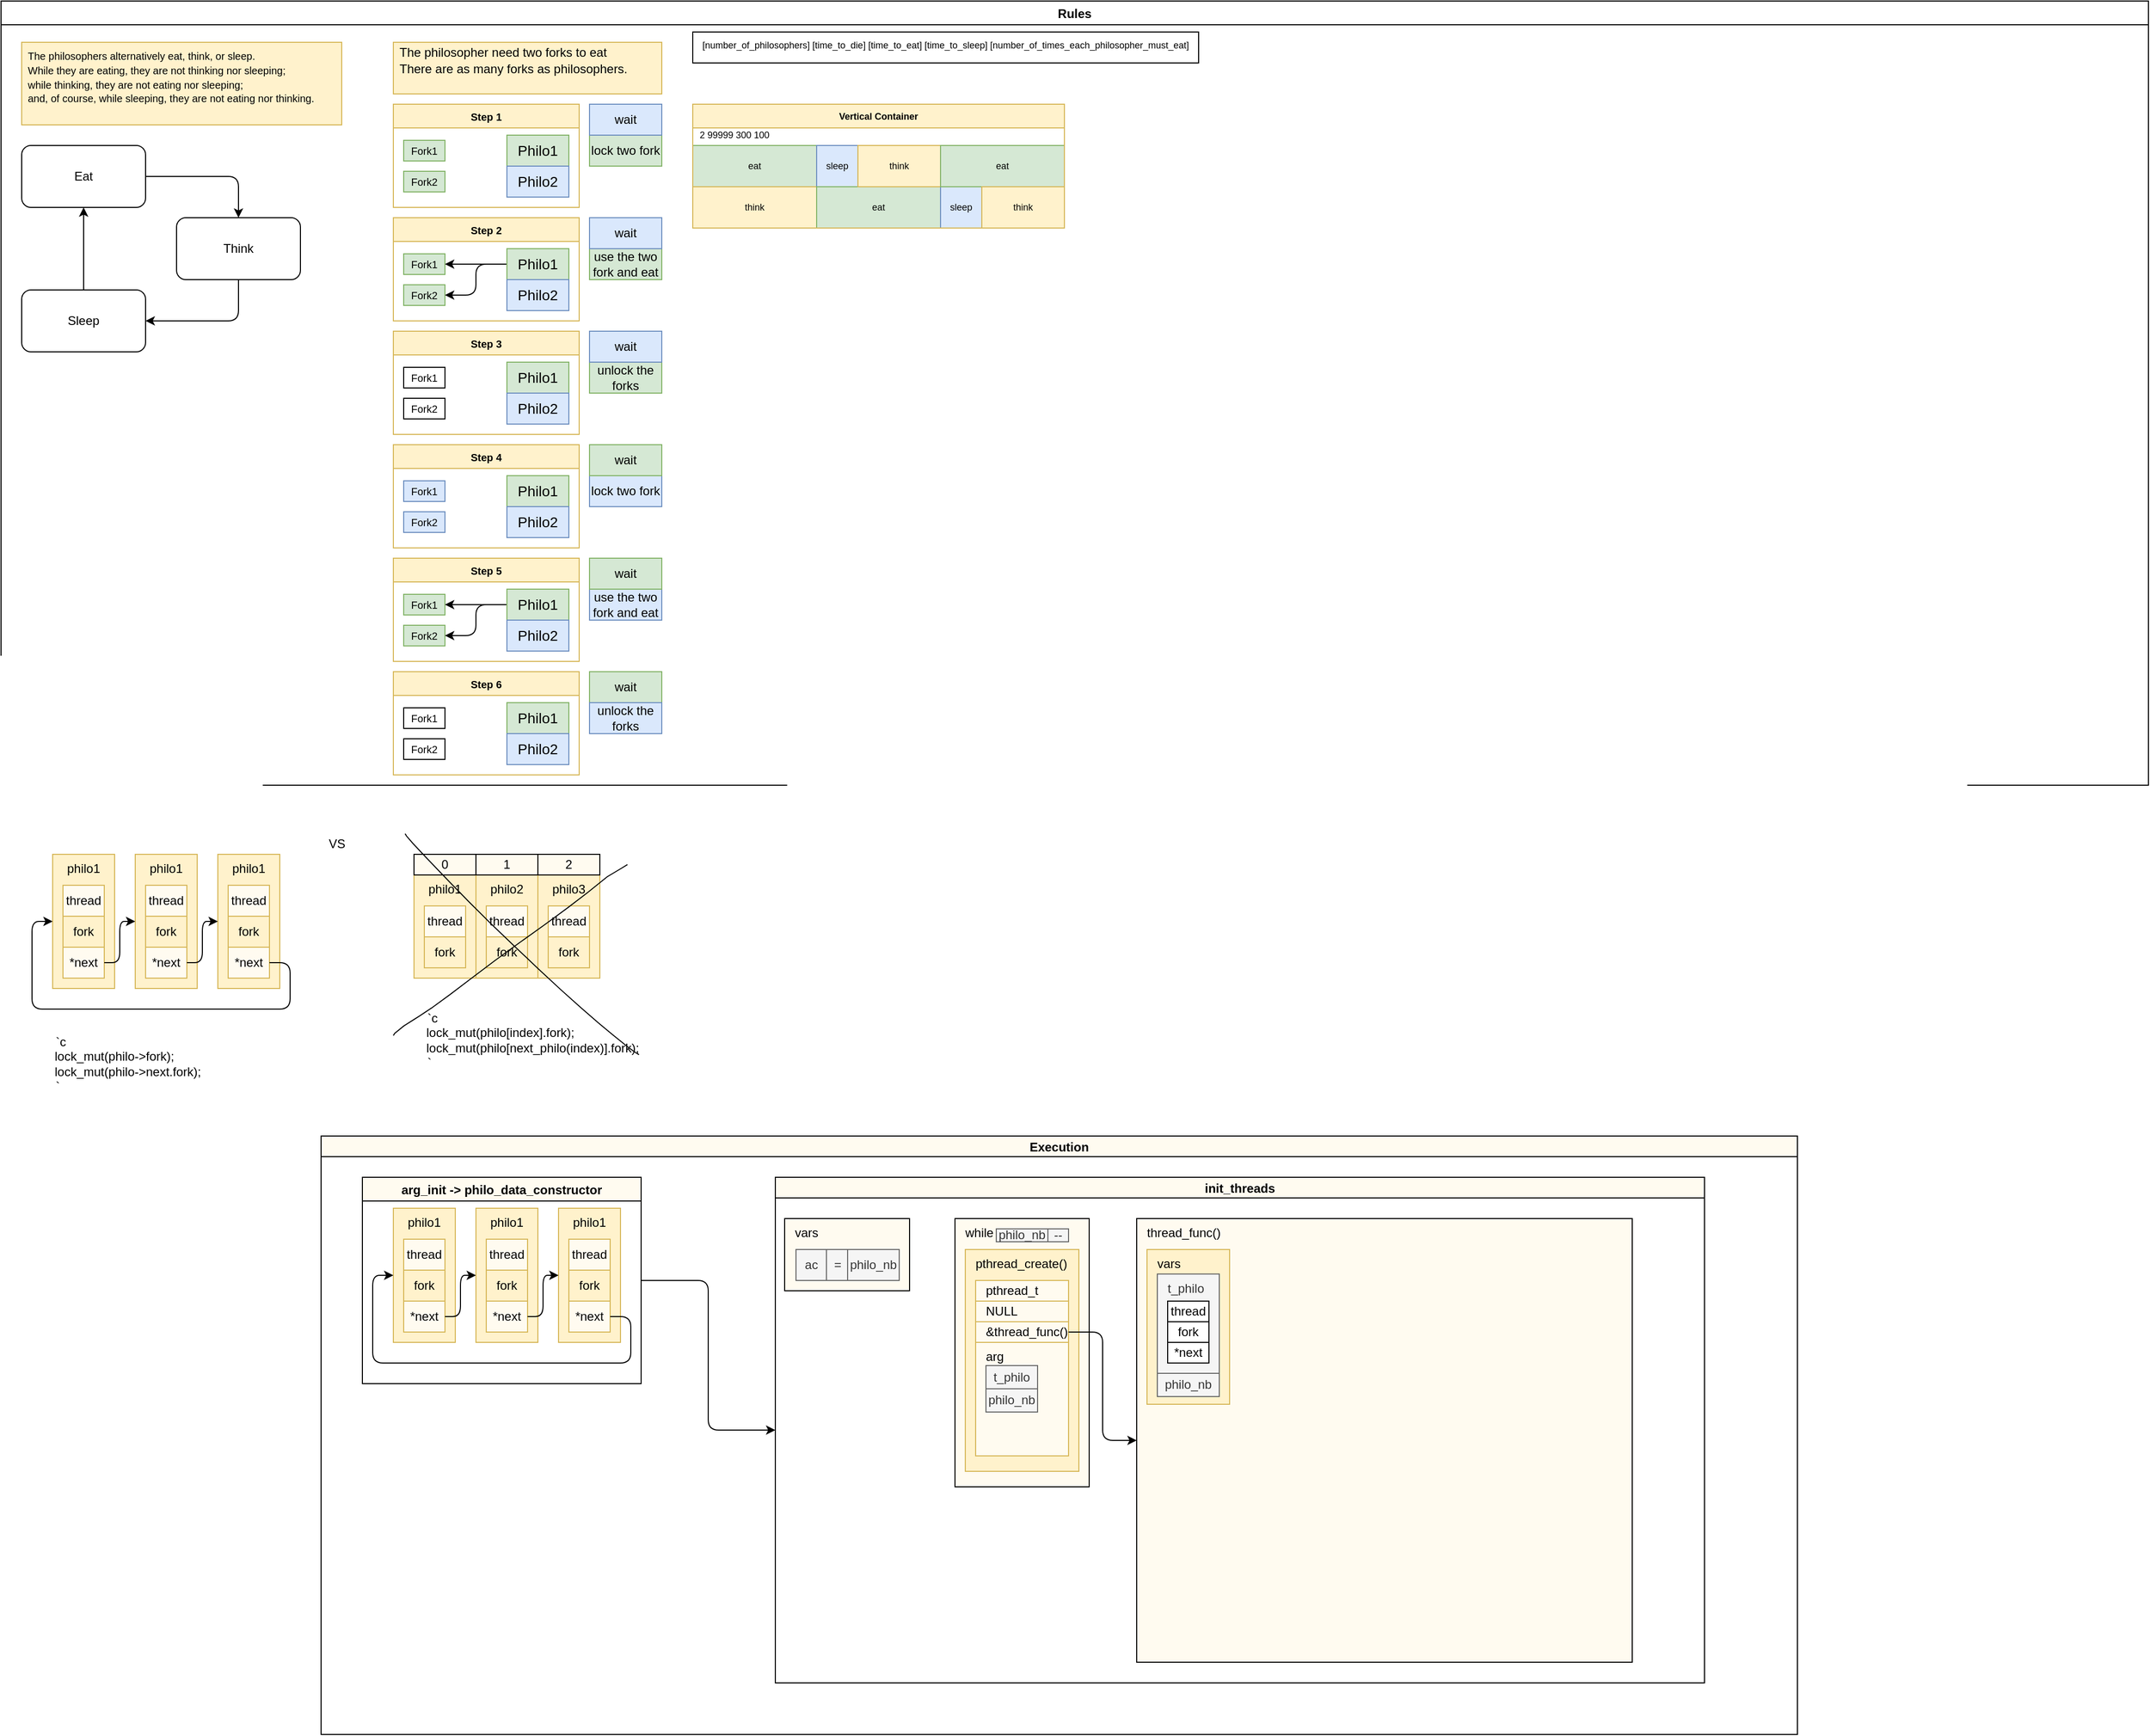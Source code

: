 <mxfile>
    <diagram id="OOQttIY_C0ZaDdTUUYR6" name="Page-1">
        <mxGraphModel dx="1457" dy="1231" grid="1" gridSize="10" guides="1" tooltips="1" connect="1" arrows="1" fold="1" page="1" pageScale="1" pageWidth="2336" pageHeight="1654" math="0" shadow="0">
            <root>
                <mxCell id="0"/>
                <mxCell id="1" parent="0"/>
                <mxCell id="12" value="Rules" style="swimlane;movable=0;resizable=0;rotatable=0;deletable=0;editable=0;connectable=0;" parent="1" vertex="1">
                    <mxGeometry x="10" y="20" width="2080" height="760" as="geometry"/>
                </mxCell>
                <mxCell id="13" value="" style="group" parent="12" vertex="1" connectable="0">
                    <mxGeometry x="20" y="140" width="270" height="200" as="geometry"/>
                </mxCell>
                <mxCell id="2" value="Sleep" style="rounded=1;whiteSpace=wrap;html=1;" parent="13" vertex="1">
                    <mxGeometry y="140" width="120" height="60" as="geometry"/>
                </mxCell>
                <mxCell id="3" value="Think" style="rounded=1;whiteSpace=wrap;html=1;" parent="13" vertex="1">
                    <mxGeometry x="150" y="70" width="120" height="60" as="geometry"/>
                </mxCell>
                <mxCell id="4" value="Eat" style="rounded=1;whiteSpace=wrap;html=1;" parent="13" vertex="1">
                    <mxGeometry width="120" height="60" as="geometry"/>
                </mxCell>
                <mxCell id="9" style="edgeStyle=orthogonalEdgeStyle;html=1;entryX=1;entryY=0.5;entryDx=0;entryDy=0;exitX=0.5;exitY=1;exitDx=0;exitDy=0;" parent="13" source="3" target="2" edge="1">
                    <mxGeometry relative="1" as="geometry"/>
                </mxCell>
                <mxCell id="7" style="edgeStyle=orthogonalEdgeStyle;html=1;entryX=0.5;entryY=0;entryDx=0;entryDy=0;" parent="13" source="4" target="3" edge="1">
                    <mxGeometry relative="1" as="geometry"/>
                </mxCell>
                <mxCell id="10" style="edgeStyle=orthogonalEdgeStyle;html=1;entryX=0.5;entryY=1;entryDx=0;entryDy=0;" parent="13" source="2" target="4" edge="1">
                    <mxGeometry relative="1" as="geometry"/>
                </mxCell>
                <mxCell id="18" value="" style="group;fillColor=#fff2cc;strokeColor=#d6b656;" parent="12" vertex="1" connectable="0">
                    <mxGeometry x="20" y="40" width="310" height="80" as="geometry"/>
                </mxCell>
                <mxCell id="17" value="&lt;p dir=&quot;ltr&quot; style=&quot;line-height: 1.38; margin-top: 0pt; margin-bottom: 0pt;&quot;&gt;&lt;span style=&quot;font-family: &amp;quot;arial&amp;quot; ; background-color: transparent ; vertical-align: baseline&quot;&gt;The philosophers alternatively eat, think, or sleep.&lt;/span&gt;&lt;/p&gt;&lt;p dir=&quot;ltr&quot; style=&quot;line-height: 1.38; margin-top: 0pt; margin-bottom: 0pt;&quot;&gt;&lt;span style=&quot;font-family: &amp;quot;arial&amp;quot; ; background-color: transparent ; vertical-align: baseline&quot;&gt;While they are eating, they are not thinking nor sleeping;&lt;/span&gt;&lt;/p&gt;&lt;p dir=&quot;ltr&quot; style=&quot;line-height: 1.38; margin-top: 0pt; margin-bottom: 0pt;&quot;&gt;&lt;span style=&quot;font-family: &amp;quot;arial&amp;quot; ; background-color: transparent ; vertical-align: baseline&quot;&gt;while thinking, they are not eating nor sleeping;&lt;/span&gt;&lt;/p&gt;&lt;p dir=&quot;ltr&quot; style=&quot;line-height: 1.38; margin-top: 0pt; margin-bottom: 0pt;&quot;&gt;&lt;span style=&quot;font-family: &amp;quot;arial&amp;quot; ; background-color: transparent ; vertical-align: baseline&quot;&gt;and, of course, while sleeping, they are not eating nor thinking.&lt;/span&gt;&lt;/p&gt;&lt;div&gt;&lt;span style=&quot;font-family: &amp;quot;arial&amp;quot; ; background-color: transparent ; vertical-align: baseline&quot;&gt;&lt;br&gt;&lt;/span&gt;&lt;/div&gt;" style="rounded=0;whiteSpace=wrap;html=1;fontSize=10;align=left;verticalAlign=top;spacingLeft=4;fillColor=#fff2cc;strokeColor=#d6b656;" parent="18" vertex="1">
                    <mxGeometry width="310" height="80" as="geometry"/>
                </mxCell>
                <mxCell id="35" value="Step 1" style="swimlane;fontSize=10;verticalAlign=top;fillColor=#fff2cc;strokeColor=#d6b656;" parent="12" vertex="1">
                    <mxGeometry x="380" y="100" width="180" height="100" as="geometry"/>
                </mxCell>
                <mxCell id="19" value="Fork1" style="rounded=0;whiteSpace=wrap;html=1;fontSize=10;fillColor=#d5e8d4;strokeColor=#82b366;" parent="35" vertex="1">
                    <mxGeometry x="10" y="35" width="40" height="20" as="geometry"/>
                </mxCell>
                <mxCell id="20" value="Fork2" style="rounded=0;whiteSpace=wrap;html=1;fontSize=10;fillColor=#d5e8d4;strokeColor=#82b366;" parent="35" vertex="1">
                    <mxGeometry x="10" y="65" width="40" height="20" as="geometry"/>
                </mxCell>
                <mxCell id="24" value="Philo1" style="whiteSpace=wrap;html=1;fontSize=14;labelBackgroundColor=none;gradientDirection=north;fillColor=#d5e8d4;strokeColor=#82b366;" parent="35" vertex="1">
                    <mxGeometry x="110" y="30" width="60" height="30" as="geometry"/>
                </mxCell>
                <mxCell id="25" value="Philo2" style="whiteSpace=wrap;html=1;fontSize=14;fillColor=#dae8fc;strokeColor=#6c8ebf;" parent="35" vertex="1">
                    <mxGeometry x="110" y="60" width="60" height="30" as="geometry"/>
                </mxCell>
                <mxCell id="46" value="&lt;p dir=&quot;ltr&quot; style=&quot;line-height: 1.38; margin-top: 0pt; margin-bottom: 0pt;&quot;&gt;&lt;span style=&quot;font-family: &amp;quot;arial&amp;quot; ; background-color: transparent ; vertical-align: baseline&quot;&gt;The philosopher need two forks to eat&lt;/span&gt;&lt;/p&gt;&lt;p dir=&quot;ltr&quot; style=&quot;line-height: 1.38; margin-top: 0pt; margin-bottom: 0pt;&quot;&gt;&lt;span style=&quot;font-family: &amp;quot;arial&amp;quot; ; background-color: transparent ; vertical-align: baseline&quot;&gt;There are as many forks as philosophers.&lt;/span&gt;&lt;/p&gt;&lt;div&gt;&lt;span style=&quot;font-family: &amp;quot;arial&amp;quot; ; background-color: transparent ; vertical-align: baseline&quot;&gt;&lt;br&gt;&lt;/span&gt;&lt;/div&gt;" style="whiteSpace=wrap;html=1;shadow=0;glass=0;labelBackgroundColor=none;sketch=0;fontSize=12;gradientDirection=north;verticalAlign=middle;align=left;fillColor=#fff2cc;strokeColor=#d6b656;spacingLeft=4;" parent="12" vertex="1">
                    <mxGeometry x="380" y="40" width="260" height="50" as="geometry"/>
                </mxCell>
                <mxCell id="47" value="Step 2" style="swimlane;fontSize=10;verticalAlign=top;fillColor=#fff2cc;strokeColor=#d6b656;" parent="12" vertex="1">
                    <mxGeometry x="380" y="210" width="180" height="100" as="geometry"/>
                </mxCell>
                <mxCell id="48" value="Fork1" style="rounded=0;whiteSpace=wrap;html=1;fontSize=10;fillColor=#d5e8d4;strokeColor=#82b366;" parent="47" vertex="1">
                    <mxGeometry x="10" y="35" width="40" height="20" as="geometry"/>
                </mxCell>
                <mxCell id="49" value="Fork2" style="rounded=0;whiteSpace=wrap;html=1;fontSize=10;fillColor=#d5e8d4;strokeColor=#82b366;" parent="47" vertex="1">
                    <mxGeometry x="10" y="65" width="40" height="20" as="geometry"/>
                </mxCell>
                <mxCell id="64" style="edgeStyle=orthogonalEdgeStyle;html=1;entryX=1;entryY=0.5;entryDx=0;entryDy=0;fontSize=12;" parent="47" source="52" target="48" edge="1">
                    <mxGeometry relative="1" as="geometry"/>
                </mxCell>
                <mxCell id="65" style="edgeStyle=orthogonalEdgeStyle;html=1;entryX=1;entryY=0.5;entryDx=0;entryDy=0;fontSize=12;" parent="47" source="52" target="49" edge="1">
                    <mxGeometry relative="1" as="geometry"/>
                </mxCell>
                <mxCell id="52" value="Philo1" style="whiteSpace=wrap;html=1;fontSize=14;labelBackgroundColor=none;gradientDirection=north;fillColor=#d5e8d4;strokeColor=#82b366;" parent="47" vertex="1">
                    <mxGeometry x="110" y="30" width="60" height="30" as="geometry"/>
                </mxCell>
                <mxCell id="53" value="Philo2" style="whiteSpace=wrap;html=1;fontSize=14;fillColor=#dae8fc;strokeColor=#6c8ebf;" parent="47" vertex="1">
                    <mxGeometry x="110" y="60" width="60" height="30" as="geometry"/>
                </mxCell>
                <mxCell id="54" value="Step 4" style="swimlane;fontSize=10;verticalAlign=top;fillColor=#fff2cc;strokeColor=#d6b656;" parent="12" vertex="1">
                    <mxGeometry x="380" y="430" width="180" height="100" as="geometry"/>
                </mxCell>
                <mxCell id="55" value="Fork1" style="rounded=0;whiteSpace=wrap;html=1;fontSize=10;fillColor=#dae8fc;strokeColor=#6c8ebf;" parent="54" vertex="1">
                    <mxGeometry x="10" y="35" width="40" height="20" as="geometry"/>
                </mxCell>
                <mxCell id="56" value="Fork2" style="rounded=0;whiteSpace=wrap;html=1;fontSize=10;fillColor=#dae8fc;strokeColor=#6c8ebf;" parent="54" vertex="1">
                    <mxGeometry x="10" y="65" width="40" height="20" as="geometry"/>
                </mxCell>
                <mxCell id="57" value="Philo1" style="whiteSpace=wrap;html=1;fontSize=14;labelBackgroundColor=none;gradientDirection=north;fillColor=#d5e8d4;strokeColor=#82b366;" parent="54" vertex="1">
                    <mxGeometry x="110" y="30" width="60" height="30" as="geometry"/>
                </mxCell>
                <mxCell id="58" value="Philo2" style="whiteSpace=wrap;html=1;fontSize=14;fillColor=#dae8fc;strokeColor=#6c8ebf;" parent="54" vertex="1">
                    <mxGeometry x="110" y="60" width="60" height="30" as="geometry"/>
                </mxCell>
                <mxCell id="61" value="lock two fork" style="whiteSpace=wrap;html=1;shadow=0;glass=0;labelBackgroundColor=none;sketch=0;fontSize=12;gradientDirection=north;fillColor=#d5e8d4;strokeColor=#82b366;" parent="12" vertex="1">
                    <mxGeometry x="570" y="130" width="70" height="30" as="geometry"/>
                </mxCell>
                <mxCell id="62" value="lock two fork" style="whiteSpace=wrap;html=1;shadow=0;glass=0;labelBackgroundColor=none;sketch=0;fontSize=12;gradientDirection=north;fillColor=#dae8fc;strokeColor=#6c8ebf;" parent="12" vertex="1">
                    <mxGeometry x="570" y="460" width="70" height="30" as="geometry"/>
                </mxCell>
                <mxCell id="63" value="wait" style="whiteSpace=wrap;html=1;shadow=0;glass=0;labelBackgroundColor=none;sketch=0;fontSize=12;gradientDirection=north;fillColor=#dae8fc;strokeColor=#6c8ebf;" parent="12" vertex="1">
                    <mxGeometry x="570" y="100" width="70" height="30" as="geometry"/>
                </mxCell>
                <mxCell id="66" value="use the two fork and eat" style="whiteSpace=wrap;html=1;shadow=0;glass=0;labelBackgroundColor=none;sketch=0;fontSize=12;gradientDirection=north;fillColor=#d5e8d4;strokeColor=#82b366;" parent="12" vertex="1">
                    <mxGeometry x="570" y="240" width="70" height="30" as="geometry"/>
                </mxCell>
                <mxCell id="67" value="wait" style="whiteSpace=wrap;html=1;shadow=0;glass=0;labelBackgroundColor=none;sketch=0;fontSize=12;gradientDirection=north;fillColor=#dae8fc;strokeColor=#6c8ebf;" parent="12" vertex="1">
                    <mxGeometry x="570" y="210" width="70" height="30" as="geometry"/>
                </mxCell>
                <mxCell id="68" value="Step 3" style="swimlane;fontSize=10;verticalAlign=top;fillColor=#fff2cc;strokeColor=#d6b656;" parent="12" vertex="1">
                    <mxGeometry x="380" y="320" width="180" height="100" as="geometry"/>
                </mxCell>
                <mxCell id="69" value="Fork1" style="rounded=0;whiteSpace=wrap;html=1;fontSize=10;" parent="68" vertex="1">
                    <mxGeometry x="10" y="35" width="40" height="20" as="geometry"/>
                </mxCell>
                <mxCell id="70" value="Fork2" style="rounded=0;whiteSpace=wrap;html=1;fontSize=10;" parent="68" vertex="1">
                    <mxGeometry x="10" y="65" width="40" height="20" as="geometry"/>
                </mxCell>
                <mxCell id="71" value="Philo1" style="whiteSpace=wrap;html=1;fontSize=14;labelBackgroundColor=none;gradientDirection=north;fillColor=#d5e8d4;strokeColor=#82b366;" parent="68" vertex="1">
                    <mxGeometry x="110" y="30" width="60" height="30" as="geometry"/>
                </mxCell>
                <mxCell id="74" value="Philo2" style="whiteSpace=wrap;html=1;fontSize=14;fillColor=#dae8fc;strokeColor=#6c8ebf;" parent="68" vertex="1">
                    <mxGeometry x="110" y="60" width="60" height="30" as="geometry"/>
                </mxCell>
                <mxCell id="75" value="unlock the forks" style="whiteSpace=wrap;html=1;shadow=0;glass=0;labelBackgroundColor=none;sketch=0;fontSize=12;gradientDirection=north;fillColor=#d5e8d4;strokeColor=#82b366;" parent="12" vertex="1">
                    <mxGeometry x="570" y="350" width="70" height="30" as="geometry"/>
                </mxCell>
                <mxCell id="77" value="wait" style="whiteSpace=wrap;html=1;shadow=0;glass=0;labelBackgroundColor=none;sketch=0;fontSize=12;gradientDirection=north;fillColor=#dae8fc;strokeColor=#6c8ebf;" parent="12" vertex="1">
                    <mxGeometry x="570" y="320" width="70" height="30" as="geometry"/>
                </mxCell>
                <mxCell id="79" value="wait" style="whiteSpace=wrap;html=1;shadow=0;glass=0;labelBackgroundColor=none;sketch=0;fontSize=12;gradientDirection=north;fillColor=#d5e8d4;strokeColor=#82b366;" parent="12" vertex="1">
                    <mxGeometry x="570" y="430" width="70" height="30" as="geometry"/>
                </mxCell>
                <mxCell id="80" value="Step 5" style="swimlane;fontSize=10;verticalAlign=top;fillColor=#fff2cc;strokeColor=#d6b656;" parent="12" vertex="1">
                    <mxGeometry x="380" y="540" width="180" height="100" as="geometry"/>
                </mxCell>
                <mxCell id="81" value="Fork1" style="rounded=0;whiteSpace=wrap;html=1;fontSize=10;fillColor=#d5e8d4;strokeColor=#82b366;" parent="80" vertex="1">
                    <mxGeometry x="10" y="35" width="40" height="20" as="geometry"/>
                </mxCell>
                <mxCell id="82" value="Fork2" style="rounded=0;whiteSpace=wrap;html=1;fontSize=10;fillColor=#d5e8d4;strokeColor=#82b366;" parent="80" vertex="1">
                    <mxGeometry x="10" y="65" width="40" height="20" as="geometry"/>
                </mxCell>
                <mxCell id="83" style="edgeStyle=orthogonalEdgeStyle;html=1;entryX=1;entryY=0.5;entryDx=0;entryDy=0;fontSize=12;" parent="80" source="85" target="81" edge="1">
                    <mxGeometry relative="1" as="geometry"/>
                </mxCell>
                <mxCell id="84" style="edgeStyle=orthogonalEdgeStyle;html=1;entryX=1;entryY=0.5;entryDx=0;entryDy=0;fontSize=12;" parent="80" source="85" target="82" edge="1">
                    <mxGeometry relative="1" as="geometry"/>
                </mxCell>
                <mxCell id="85" value="Philo1" style="whiteSpace=wrap;html=1;fontSize=14;labelBackgroundColor=none;gradientDirection=north;fillColor=#d5e8d4;strokeColor=#82b366;" parent="80" vertex="1">
                    <mxGeometry x="110" y="30" width="60" height="30" as="geometry"/>
                </mxCell>
                <mxCell id="86" value="Philo2" style="whiteSpace=wrap;html=1;fontSize=14;fillColor=#dae8fc;strokeColor=#6c8ebf;" parent="80" vertex="1">
                    <mxGeometry x="110" y="60" width="60" height="30" as="geometry"/>
                </mxCell>
                <mxCell id="87" value="use the two fork and eat" style="whiteSpace=wrap;html=1;shadow=0;glass=0;labelBackgroundColor=none;sketch=0;fontSize=12;gradientDirection=north;fillColor=#dae8fc;strokeColor=#6c8ebf;" parent="12" vertex="1">
                    <mxGeometry x="570" y="570" width="70" height="30" as="geometry"/>
                </mxCell>
                <mxCell id="88" value="wait" style="whiteSpace=wrap;html=1;shadow=0;glass=0;labelBackgroundColor=none;sketch=0;fontSize=12;gradientDirection=north;fillColor=#d5e8d4;strokeColor=#82b366;" parent="12" vertex="1">
                    <mxGeometry x="570" y="540" width="70" height="30" as="geometry"/>
                </mxCell>
                <mxCell id="89" value="Step 6" style="swimlane;fontSize=10;verticalAlign=top;fillColor=#fff2cc;strokeColor=#d6b656;" parent="12" vertex="1">
                    <mxGeometry x="380" y="650" width="180" height="100" as="geometry"/>
                </mxCell>
                <mxCell id="90" value="Fork1" style="rounded=0;whiteSpace=wrap;html=1;fontSize=10;" parent="89" vertex="1">
                    <mxGeometry x="10" y="35" width="40" height="20" as="geometry"/>
                </mxCell>
                <mxCell id="91" value="Fork2" style="rounded=0;whiteSpace=wrap;html=1;fontSize=10;" parent="89" vertex="1">
                    <mxGeometry x="10" y="65" width="40" height="20" as="geometry"/>
                </mxCell>
                <mxCell id="92" value="Philo1" style="whiteSpace=wrap;html=1;fontSize=14;labelBackgroundColor=none;gradientDirection=north;fillColor=#d5e8d4;strokeColor=#82b366;" parent="89" vertex="1">
                    <mxGeometry x="110" y="30" width="60" height="30" as="geometry"/>
                </mxCell>
                <mxCell id="93" value="Philo2" style="whiteSpace=wrap;html=1;fontSize=14;fillColor=#dae8fc;strokeColor=#6c8ebf;" parent="89" vertex="1">
                    <mxGeometry x="110" y="60" width="60" height="30" as="geometry"/>
                </mxCell>
                <mxCell id="94" value="wait" style="whiteSpace=wrap;html=1;shadow=0;glass=0;labelBackgroundColor=none;sketch=0;fontSize=12;gradientDirection=north;fillColor=#d5e8d4;strokeColor=#82b366;" parent="12" vertex="1">
                    <mxGeometry x="570" y="650" width="70" height="30" as="geometry"/>
                </mxCell>
                <mxCell id="95" value="unlock the forks" style="whiteSpace=wrap;html=1;shadow=0;glass=0;labelBackgroundColor=none;sketch=0;fontSize=12;gradientDirection=north;fillColor=#dae8fc;strokeColor=#6c8ebf;" parent="12" vertex="1">
                    <mxGeometry x="570" y="680" width="70" height="30" as="geometry"/>
                </mxCell>
                <mxCell id="116" value="&lt;span id=&quot;docs-internal-guid-d7a11db4-7fff-cddf-ac9e-3c8b6f36f1c9&quot; style=&quot;font-size: 9px&quot;&gt;&lt;p dir=&quot;ltr&quot; style=&quot;line-height: 1.38 ; margin-top: 0pt ; margin-bottom: 0pt ; font-size: 9px&quot;&gt;&lt;span style=&quot;font-size: 9px ; font-family: &amp;#34;arial&amp;#34; ; background-color: transparent ; vertical-align: baseline&quot;&gt;[number_of_philosophers] [time_to_die] [time_to_eat] [time_to_sleep]&amp;nbsp;&lt;/span&gt;&lt;span style=&quot;background-color: transparent ; font-family: &amp;#34;arial&amp;#34;&quot;&gt;[number_of_times_each_philosopher_must_eat]&lt;/span&gt;&lt;/p&gt;&lt;/span&gt;" style="whiteSpace=wrap;html=1;fontSize=9;align=center;verticalAlign=top;" parent="12" vertex="1">
                    <mxGeometry x="670" y="30" width="490" height="30" as="geometry"/>
                </mxCell>
                <mxCell id="118" value="eat" style="whiteSpace=wrap;html=1;fontSize=9;fillColor=#d5e8d4;strokeColor=#82b366;" parent="12" vertex="1">
                    <mxGeometry x="670" y="140" width="120" height="40" as="geometry"/>
                </mxCell>
                <mxCell id="119" value="think" style="whiteSpace=wrap;html=1;fontSize=9;fillColor=#fff2cc;strokeColor=#d6b656;" parent="12" vertex="1">
                    <mxGeometry x="670" y="180" width="120" height="40" as="geometry"/>
                </mxCell>
                <mxCell id="126" value="sleep" style="whiteSpace=wrap;html=1;fontSize=9;fillColor=#dae8fc;strokeColor=#6c8ebf;" parent="12" vertex="1">
                    <mxGeometry x="790" y="140" width="40" height="40" as="geometry"/>
                </mxCell>
                <mxCell id="127" value="eat" style="whiteSpace=wrap;html=1;fontSize=9;fillColor=#d5e8d4;strokeColor=#82b366;" parent="12" vertex="1">
                    <mxGeometry x="790" y="180" width="120" height="40" as="geometry"/>
                </mxCell>
                <mxCell id="128" value="think" style="whiteSpace=wrap;html=1;fontSize=9;fillColor=#fff2cc;strokeColor=#d6b656;" parent="12" vertex="1">
                    <mxGeometry x="830" y="140" width="80" height="40" as="geometry"/>
                </mxCell>
                <mxCell id="130" value="sleep" style="whiteSpace=wrap;html=1;fontSize=9;fillColor=#dae8fc;strokeColor=#6c8ebf;" parent="12" vertex="1">
                    <mxGeometry x="910" y="180" width="40" height="40" as="geometry"/>
                </mxCell>
                <mxCell id="131" value="eat" style="whiteSpace=wrap;html=1;fontSize=9;fillColor=#d5e8d4;strokeColor=#82b366;" parent="12" vertex="1">
                    <mxGeometry x="910" y="140" width="120" height="40" as="geometry"/>
                </mxCell>
                <mxCell id="132" value="think" style="whiteSpace=wrap;html=1;fontSize=9;fillColor=#fff2cc;strokeColor=#d6b656;" parent="12" vertex="1">
                    <mxGeometry x="950" y="180" width="80" height="40" as="geometry"/>
                </mxCell>
                <mxCell id="117" value="2 99999 300 100" style="text;html=1;align=center;verticalAlign=middle;resizable=0;points=[];autosize=1;strokeColor=none;fillColor=none;fontSize=9;" parent="12" vertex="1">
                    <mxGeometry x="670" y="120" width="80" height="20" as="geometry"/>
                </mxCell>
                <mxCell id="133" value="Vertical Container" style="swimlane;fontSize=9;fillColor=#fff2cc;strokeColor=#d6b656;" parent="12" vertex="1">
                    <mxGeometry x="670" y="100" width="360" height="120" as="geometry"/>
                </mxCell>
                <mxCell id="165" value="VS" style="text;html=1;align=center;verticalAlign=middle;resizable=0;points=[];autosize=1;strokeColor=none;fillColor=none;" parent="1" vertex="1">
                    <mxGeometry x="320" y="827" width="30" height="20" as="geometry"/>
                </mxCell>
                <mxCell id="179" value="" style="group" parent="1" vertex="1" connectable="0">
                    <mxGeometry x="410" y="847" width="180" height="120" as="geometry"/>
                </mxCell>
                <mxCell id="166" value="" style="group" parent="179" vertex="1" connectable="0">
                    <mxGeometry y="20" width="60" height="100" as="geometry"/>
                </mxCell>
                <mxCell id="163" value="philo1" style="whiteSpace=wrap;html=1;fillColor=#fff2cc;strokeColor=#d6b656;container=0;verticalAlign=top;" parent="166" vertex="1">
                    <mxGeometry width="60" height="100" as="geometry"/>
                </mxCell>
                <mxCell id="160" value="fork" style="whiteSpace=wrap;html=1;fillColor=#fff2cc;strokeColor=#d6b656;container=0;" parent="166" vertex="1">
                    <mxGeometry x="10" y="60" width="40" height="30" as="geometry"/>
                </mxCell>
                <mxCell id="162" value="thread" style="whiteSpace=wrap;html=1;fillColor=#FFFBF0;strokeColor=#d6b656;container=0;" parent="166" vertex="1">
                    <mxGeometry x="10" y="30" width="40" height="30" as="geometry"/>
                </mxCell>
                <mxCell id="167" value="" style="group" parent="179" vertex="1" connectable="0">
                    <mxGeometry x="60" y="20" width="60" height="100" as="geometry"/>
                </mxCell>
                <mxCell id="168" value="philo2" style="whiteSpace=wrap;html=1;fillColor=#fff2cc;strokeColor=#d6b656;container=0;verticalAlign=top;" parent="167" vertex="1">
                    <mxGeometry width="60" height="100" as="geometry"/>
                </mxCell>
                <mxCell id="169" value="fork" style="whiteSpace=wrap;html=1;fillColor=#fff2cc;strokeColor=#d6b656;container=0;" parent="167" vertex="1">
                    <mxGeometry x="10" y="60" width="40" height="30" as="geometry"/>
                </mxCell>
                <mxCell id="170" value="thread" style="whiteSpace=wrap;html=1;fillColor=#FFFBF0;strokeColor=#d6b656;container=0;" parent="167" vertex="1">
                    <mxGeometry x="10" y="30" width="40" height="30" as="geometry"/>
                </mxCell>
                <mxCell id="171" value="" style="group" parent="179" vertex="1" connectable="0">
                    <mxGeometry x="120" y="20" width="60" height="100" as="geometry"/>
                </mxCell>
                <mxCell id="172" value="philo3" style="whiteSpace=wrap;html=1;fillColor=#fff2cc;strokeColor=#d6b656;container=0;verticalAlign=top;" parent="171" vertex="1">
                    <mxGeometry width="60" height="100" as="geometry"/>
                </mxCell>
                <mxCell id="173" value="fork" style="whiteSpace=wrap;html=1;fillColor=#fff2cc;strokeColor=#d6b656;container=0;" parent="171" vertex="1">
                    <mxGeometry x="10" y="60" width="40" height="30" as="geometry"/>
                </mxCell>
                <mxCell id="174" value="thread" style="whiteSpace=wrap;html=1;fillColor=#FFFBF0;strokeColor=#d6b656;container=0;" parent="171" vertex="1">
                    <mxGeometry x="10" y="30" width="40" height="30" as="geometry"/>
                </mxCell>
                <mxCell id="176" value="0" style="whiteSpace=wrap;html=1;fillColor=#FFFBF0;" parent="179" vertex="1">
                    <mxGeometry width="60" height="20" as="geometry"/>
                </mxCell>
                <mxCell id="177" value="1" style="whiteSpace=wrap;html=1;fillColor=#FFFBF0;" parent="179" vertex="1">
                    <mxGeometry x="60" width="60" height="20" as="geometry"/>
                </mxCell>
                <mxCell id="178" value="2" style="whiteSpace=wrap;html=1;fillColor=#FFFBF0;" parent="179" vertex="1">
                    <mxGeometry x="120" width="60" height="20" as="geometry"/>
                </mxCell>
                <mxCell id="195" value="" style="group" parent="1" vertex="1" connectable="0">
                    <mxGeometry x="40" y="847" width="250" height="150" as="geometry"/>
                </mxCell>
                <mxCell id="180" value="" style="group" parent="195" vertex="1" connectable="0">
                    <mxGeometry x="20" width="60" height="130" as="geometry"/>
                </mxCell>
                <mxCell id="142" value="philo1" style="whiteSpace=wrap;html=1;fillColor=#fff2cc;strokeColor=#d6b656;container=0;verticalAlign=top;" parent="180" vertex="1">
                    <mxGeometry width="60" height="130" as="geometry"/>
                </mxCell>
                <mxCell id="140" value="fork" style="whiteSpace=wrap;html=1;fillColor=#fff2cc;strokeColor=#d6b656;container=0;" parent="180" vertex="1">
                    <mxGeometry x="10" y="60" width="40" height="30" as="geometry"/>
                </mxCell>
                <mxCell id="141" value="*next" style="whiteSpace=wrap;html=1;fillColor=#FFFBF0;strokeColor=#d6b656;container=0;" parent="180" vertex="1">
                    <mxGeometry x="10" y="90" width="40" height="30" as="geometry"/>
                </mxCell>
                <mxCell id="139" value="thread" style="whiteSpace=wrap;html=1;fillColor=#FFFBF0;strokeColor=#d6b656;container=0;" parent="180" vertex="1">
                    <mxGeometry x="10" y="30" width="40" height="30" as="geometry"/>
                </mxCell>
                <mxCell id="181" value="" style="group" parent="195" vertex="1" connectable="0">
                    <mxGeometry x="100" width="60" height="130" as="geometry"/>
                </mxCell>
                <mxCell id="182" value="philo1" style="whiteSpace=wrap;html=1;fillColor=#fff2cc;strokeColor=#d6b656;container=0;verticalAlign=top;" parent="181" vertex="1">
                    <mxGeometry width="60" height="130" as="geometry"/>
                </mxCell>
                <mxCell id="183" value="fork" style="whiteSpace=wrap;html=1;fillColor=#fff2cc;strokeColor=#d6b656;container=0;" parent="181" vertex="1">
                    <mxGeometry x="10" y="60" width="40" height="30" as="geometry"/>
                </mxCell>
                <mxCell id="184" value="*next" style="whiteSpace=wrap;html=1;fillColor=#FFFBF0;strokeColor=#d6b656;container=0;" parent="181" vertex="1">
                    <mxGeometry x="10" y="90" width="40" height="30" as="geometry"/>
                </mxCell>
                <mxCell id="185" value="thread" style="whiteSpace=wrap;html=1;fillColor=#FFFBF0;strokeColor=#d6b656;container=0;" parent="181" vertex="1">
                    <mxGeometry x="10" y="30" width="40" height="30" as="geometry"/>
                </mxCell>
                <mxCell id="186" value="" style="group" parent="195" vertex="1" connectable="0">
                    <mxGeometry x="180" width="60" height="130" as="geometry"/>
                </mxCell>
                <mxCell id="187" value="philo1" style="whiteSpace=wrap;html=1;fillColor=#fff2cc;strokeColor=#d6b656;container=0;verticalAlign=top;" parent="186" vertex="1">
                    <mxGeometry width="60" height="130" as="geometry"/>
                </mxCell>
                <mxCell id="188" value="fork" style="whiteSpace=wrap;html=1;fillColor=#fff2cc;strokeColor=#d6b656;container=0;" parent="186" vertex="1">
                    <mxGeometry x="10" y="60" width="40" height="30" as="geometry"/>
                </mxCell>
                <mxCell id="189" value="*next" style="whiteSpace=wrap;html=1;fillColor=#FFFBF0;strokeColor=#d6b656;container=0;" parent="186" vertex="1">
                    <mxGeometry x="10" y="90" width="40" height="30" as="geometry"/>
                </mxCell>
                <mxCell id="190" value="thread" style="whiteSpace=wrap;html=1;fillColor=#FFFBF0;strokeColor=#d6b656;container=0;" parent="186" vertex="1">
                    <mxGeometry x="10" y="30" width="40" height="30" as="geometry"/>
                </mxCell>
                <mxCell id="192" style="edgeStyle=orthogonalEdgeStyle;html=1;entryX=0;entryY=0.5;entryDx=0;entryDy=0;" parent="195" source="141" target="182" edge="1">
                    <mxGeometry relative="1" as="geometry"/>
                </mxCell>
                <mxCell id="193" style="edgeStyle=orthogonalEdgeStyle;html=1;entryX=0;entryY=0.5;entryDx=0;entryDy=0;" parent="195" source="184" target="187" edge="1">
                    <mxGeometry relative="1" as="geometry"/>
                </mxCell>
                <mxCell id="194" style="edgeStyle=orthogonalEdgeStyle;html=1;entryX=0;entryY=0.5;entryDx=0;entryDy=0;exitX=1;exitY=0.5;exitDx=0;exitDy=0;" parent="195" source="189" target="142" edge="1">
                    <mxGeometry relative="1" as="geometry">
                        <Array as="points">
                            <mxPoint x="250" y="105"/>
                            <mxPoint x="250" y="150"/>
                            <mxPoint y="150"/>
                            <mxPoint y="65"/>
                        </Array>
                    </mxGeometry>
                </mxCell>
                <mxCell id="196" value="```c&lt;br&gt;lock_mut(philo-&amp;gt;fork);&lt;br&gt;&lt;div&gt;&lt;span&gt;lock_mut(philo-&amp;gt;next.fork);&lt;/span&gt;&lt;/div&gt;&lt;div&gt;```&lt;/div&gt;" style="text;html=1;align=left;verticalAlign=middle;resizable=0;points=[];autosize=1;strokeColor=none;fillColor=none;" parent="1" vertex="1">
                    <mxGeometry x="60" y="1020" width="150" height="60" as="geometry"/>
                </mxCell>
                <mxCell id="197" value="Execution" style="swimlane;fillColor=#FFFBF0;startSize=20;movable=0;resizable=0;rotatable=0;deletable=0;editable=0;connectable=0;" parent="1" vertex="1">
                    <mxGeometry x="320" y="1120" width="1430" height="580" as="geometry"/>
                </mxCell>
                <mxCell id="223" style="edgeStyle=orthogonalEdgeStyle;html=1;entryX=0;entryY=0.5;entryDx=0;entryDy=0;" parent="197" source="199" target="222" edge="1">
                    <mxGeometry relative="1" as="geometry"/>
                </mxCell>
                <mxCell id="199" value="arg_init -&gt; philo_data_constructor" style="swimlane;fillColor=#FFFBF0;" parent="197" vertex="1">
                    <mxGeometry x="40" y="40" width="270" height="200" as="geometry"/>
                </mxCell>
                <mxCell id="202" value="" style="group" parent="199" vertex="1" connectable="0">
                    <mxGeometry x="10" y="30" width="250" height="150" as="geometry"/>
                </mxCell>
                <mxCell id="203" value="" style="group" parent="202" vertex="1" connectable="0">
                    <mxGeometry x="20" width="60" height="130" as="geometry"/>
                </mxCell>
                <mxCell id="204" value="philo1" style="whiteSpace=wrap;html=1;fillColor=#fff2cc;strokeColor=#d6b656;container=0;verticalAlign=top;" parent="203" vertex="1">
                    <mxGeometry width="60" height="130" as="geometry"/>
                </mxCell>
                <mxCell id="205" value="fork" style="whiteSpace=wrap;html=1;fillColor=#fff2cc;strokeColor=#d6b656;container=0;" parent="203" vertex="1">
                    <mxGeometry x="10" y="60" width="40" height="30" as="geometry"/>
                </mxCell>
                <mxCell id="206" value="*next" style="whiteSpace=wrap;html=1;fillColor=#FFFBF0;strokeColor=#d6b656;container=0;" parent="203" vertex="1">
                    <mxGeometry x="10" y="90" width="40" height="30" as="geometry"/>
                </mxCell>
                <mxCell id="207" value="thread" style="whiteSpace=wrap;html=1;fillColor=#FFFBF0;strokeColor=#d6b656;container=0;" parent="203" vertex="1">
                    <mxGeometry x="10" y="30" width="40" height="30" as="geometry"/>
                </mxCell>
                <mxCell id="208" value="" style="group" parent="202" vertex="1" connectable="0">
                    <mxGeometry x="100" width="60" height="130" as="geometry"/>
                </mxCell>
                <mxCell id="209" value="philo1" style="whiteSpace=wrap;html=1;fillColor=#fff2cc;strokeColor=#d6b656;container=0;verticalAlign=top;" parent="208" vertex="1">
                    <mxGeometry width="60" height="130" as="geometry"/>
                </mxCell>
                <mxCell id="210" value="fork" style="whiteSpace=wrap;html=1;fillColor=#fff2cc;strokeColor=#d6b656;container=0;" parent="208" vertex="1">
                    <mxGeometry x="10" y="60" width="40" height="30" as="geometry"/>
                </mxCell>
                <mxCell id="211" value="*next" style="whiteSpace=wrap;html=1;fillColor=#FFFBF0;strokeColor=#d6b656;container=0;" parent="208" vertex="1">
                    <mxGeometry x="10" y="90" width="40" height="30" as="geometry"/>
                </mxCell>
                <mxCell id="212" value="thread" style="whiteSpace=wrap;html=1;fillColor=#FFFBF0;strokeColor=#d6b656;container=0;" parent="208" vertex="1">
                    <mxGeometry x="10" y="30" width="40" height="30" as="geometry"/>
                </mxCell>
                <mxCell id="213" value="" style="group" parent="202" vertex="1" connectable="0">
                    <mxGeometry x="180" width="60" height="130" as="geometry"/>
                </mxCell>
                <mxCell id="214" value="philo1" style="whiteSpace=wrap;html=1;fillColor=#fff2cc;strokeColor=#d6b656;container=0;verticalAlign=top;" parent="213" vertex="1">
                    <mxGeometry width="60" height="130" as="geometry"/>
                </mxCell>
                <mxCell id="215" value="fork" style="whiteSpace=wrap;html=1;fillColor=#fff2cc;strokeColor=#d6b656;container=0;" parent="213" vertex="1">
                    <mxGeometry x="10" y="60" width="40" height="30" as="geometry"/>
                </mxCell>
                <mxCell id="216" value="*next" style="whiteSpace=wrap;html=1;fillColor=#FFFBF0;strokeColor=#d6b656;container=0;" parent="213" vertex="1">
                    <mxGeometry x="10" y="90" width="40" height="30" as="geometry"/>
                </mxCell>
                <mxCell id="217" value="thread" style="whiteSpace=wrap;html=1;fillColor=#FFFBF0;strokeColor=#d6b656;container=0;" parent="213" vertex="1">
                    <mxGeometry x="10" y="30" width="40" height="30" as="geometry"/>
                </mxCell>
                <mxCell id="218" style="edgeStyle=orthogonalEdgeStyle;html=1;entryX=0;entryY=0.5;entryDx=0;entryDy=0;" parent="202" source="206" target="209" edge="1">
                    <mxGeometry relative="1" as="geometry"/>
                </mxCell>
                <mxCell id="219" style="edgeStyle=orthogonalEdgeStyle;html=1;entryX=0;entryY=0.5;entryDx=0;entryDy=0;" parent="202" source="211" target="214" edge="1">
                    <mxGeometry relative="1" as="geometry"/>
                </mxCell>
                <mxCell id="220" style="edgeStyle=orthogonalEdgeStyle;html=1;entryX=0;entryY=0.5;entryDx=0;entryDy=0;exitX=1;exitY=0.5;exitDx=0;exitDy=0;" parent="202" source="216" target="204" edge="1">
                    <mxGeometry relative="1" as="geometry">
                        <Array as="points">
                            <mxPoint x="250" y="105"/>
                            <mxPoint x="250" y="150"/>
                            <mxPoint y="150"/>
                            <mxPoint y="65"/>
                        </Array>
                    </mxGeometry>
                </mxCell>
                <mxCell id="222" value="init_threads" style="swimlane;fillColor=#FFFBF0;movable=0;resizable=0;rotatable=0;deletable=0;editable=0;connectable=0;startSize=20;" parent="197" vertex="1">
                    <mxGeometry x="440" y="40" width="900" height="490" as="geometry"/>
                </mxCell>
                <mxCell id="238" value="thread_func()" style="whiteSpace=wrap;html=1;fillColor=#FFFBF0;align=left;verticalAlign=top;spacingLeft=8;" parent="222" vertex="1">
                    <mxGeometry x="350" y="40" width="480" height="430" as="geometry"/>
                </mxCell>
                <mxCell id="239" value="vars&lt;br&gt;" style="whiteSpace=wrap;html=1;fillColor=#FFFBF0;align=left;verticalAlign=top;spacingLeft=8;" parent="222" vertex="1">
                    <mxGeometry x="9" y="40" width="121" height="70" as="geometry"/>
                </mxCell>
                <mxCell id="240" value="" style="group" parent="222" vertex="1" connectable="0">
                    <mxGeometry x="174" y="40" width="130" height="260" as="geometry"/>
                </mxCell>
                <mxCell id="230" value="while" style="whiteSpace=wrap;html=1;fillColor=#FFFBF0;verticalAlign=top;align=left;spacingLeft=8;" parent="240" vertex="1">
                    <mxGeometry width="130" height="260" as="geometry"/>
                </mxCell>
                <mxCell id="224" value="pthread_create()" style="whiteSpace=wrap;html=1;fillColor=#fff2cc;verticalAlign=top;strokeColor=#d6b656;align=left;spacingLeft=8;" parent="240" vertex="1">
                    <mxGeometry x="10" y="30" width="110" height="215" as="geometry"/>
                </mxCell>
                <mxCell id="225" value="pthread_t" style="whiteSpace=wrap;html=1;fillColor=#FFFBF0;strokeColor=#d6b656;align=left;verticalAlign=middle;spacingLeft=8;" parent="240" vertex="1">
                    <mxGeometry x="20" y="60" width="90" height="20" as="geometry"/>
                </mxCell>
                <mxCell id="226" value="NULL" style="whiteSpace=wrap;html=1;fillColor=#FFFBF0;strokeColor=#d6b656;align=left;verticalAlign=middle;spacingLeft=8;" parent="240" vertex="1">
                    <mxGeometry x="20" y="80" width="90" height="20" as="geometry"/>
                </mxCell>
                <mxCell id="227" value="&amp;amp;thread_func()" style="whiteSpace=wrap;html=1;fillColor=#FFFBF0;strokeColor=#d6b656;align=left;verticalAlign=middle;spacingLeft=8;" parent="240" vertex="1">
                    <mxGeometry x="20" y="100" width="90" height="20" as="geometry"/>
                </mxCell>
                <mxCell id="234" value="arg" style="whiteSpace=wrap;html=1;fillColor=#FFFBF0;strokeColor=#d6b656;align=left;verticalAlign=top;spacingLeft=8;" parent="240" vertex="1">
                    <mxGeometry x="20" y="120" width="90" height="110" as="geometry"/>
                </mxCell>
                <mxCell id="235" value="t_philo" style="whiteSpace=wrap;html=1;fillColor=#f5f5f5;fontColor=#333333;strokeColor=#666666;" parent="240" vertex="1">
                    <mxGeometry x="30" y="142.5" width="50" height="22.5" as="geometry"/>
                </mxCell>
                <mxCell id="236" value="philo_nb" style="whiteSpace=wrap;html=1;fillColor=#f5f5f5;fontColor=#333333;strokeColor=#666666;" parent="240" vertex="1">
                    <mxGeometry x="30" y="165" width="50" height="22.5" as="geometry"/>
                </mxCell>
                <mxCell id="244" value="philo_nb" style="whiteSpace=wrap;html=1;fillColor=#f5f5f5;fontColor=#333333;strokeColor=#666666;" parent="240" vertex="1">
                    <mxGeometry x="40" y="10" width="50" height="12.5" as="geometry"/>
                </mxCell>
                <mxCell id="245" value="--" style="whiteSpace=wrap;html=1;fillColor=#f5f5f5;fontColor=#333333;strokeColor=#666666;" parent="240" vertex="1">
                    <mxGeometry x="90" y="10" width="20" height="12.5" as="geometry"/>
                </mxCell>
                <mxCell id="241" value="ac" style="whiteSpace=wrap;html=1;fillColor=#f5f5f5;fontColor=#333333;strokeColor=#666666;" parent="222" vertex="1">
                    <mxGeometry x="20" y="70" width="30" height="30" as="geometry"/>
                </mxCell>
                <mxCell id="242" value="=" style="whiteSpace=wrap;html=1;fillColor=#f5f5f5;fontColor=#333333;strokeColor=#666666;" parent="222" vertex="1">
                    <mxGeometry x="49.5" y="70" width="20.5" height="30" as="geometry"/>
                </mxCell>
                <mxCell id="243" value="philo_nb" style="whiteSpace=wrap;html=1;fillColor=#f5f5f5;fontColor=#333333;strokeColor=#666666;" parent="222" vertex="1">
                    <mxGeometry x="70" y="70" width="50" height="30" as="geometry"/>
                </mxCell>
                <mxCell id="246" style="edgeStyle=orthogonalEdgeStyle;html=1;entryX=0;entryY=0.5;entryDx=0;entryDy=0;" parent="222" source="227" target="238" edge="1">
                    <mxGeometry relative="1" as="geometry"/>
                </mxCell>
                <mxCell id="248" value="vars&lt;br&gt;" style="whiteSpace=wrap;html=1;fillColor=#fff2cc;align=left;verticalAlign=top;spacingLeft=8;strokeColor=#d6b656;" parent="222" vertex="1">
                    <mxGeometry x="360" y="70" width="80" height="150" as="geometry"/>
                </mxCell>
                <mxCell id="249" value="t_philo" style="whiteSpace=wrap;html=1;fillColor=#f5f5f5;fontColor=#333333;strokeColor=#666666;align=left;verticalAlign=top;spacingLeft=8;" parent="222" vertex="1">
                    <mxGeometry x="370" y="93.75" width="60" height="96.25" as="geometry"/>
                </mxCell>
                <mxCell id="250" value="philo_nb" style="whiteSpace=wrap;html=1;fillColor=#f5f5f5;fontColor=#333333;strokeColor=#666666;" parent="222" vertex="1">
                    <mxGeometry x="370" y="190" width="60" height="22.5" as="geometry"/>
                </mxCell>
                <mxCell id="251" value="thread" style="whiteSpace=wrap;html=1;" parent="222" vertex="1">
                    <mxGeometry x="380" y="120" width="40" height="20" as="geometry"/>
                </mxCell>
                <mxCell id="252" value="fork" style="whiteSpace=wrap;html=1;" parent="222" vertex="1">
                    <mxGeometry x="380" y="140" width="40" height="20" as="geometry"/>
                </mxCell>
                <mxCell id="253" value="*next" style="whiteSpace=wrap;html=1;" parent="222" vertex="1">
                    <mxGeometry x="380" y="160" width="40" height="20" as="geometry"/>
                </mxCell>
                <mxCell id="247" value="```c&lt;br&gt;lock_mut(philo[index].fork);&lt;br&gt;&lt;div&gt;&lt;span&gt;lock_mut(philo[next_philo(index)].fork);&lt;/span&gt;&lt;/div&gt;&lt;div&gt;```&lt;/div&gt;" style="text;html=1;align=left;verticalAlign=middle;resizable=0;points=[];autosize=1;strokeColor=none;fillColor=none;" parent="1" vertex="1">
                    <mxGeometry x="420" y="997" width="210" height="60" as="geometry"/>
                </mxCell>
                <mxCell id="258" value="" style="group" vertex="1" connectable="0" parent="1">
                    <mxGeometry x="389.997" y="826.997" width="237.943" height="214.171" as="geometry"/>
                </mxCell>
                <mxCell id="256" value="" style="shape=stencil(fZPNbsMgEISfhutovWv+zmn6HpHi1KiuHTlO27x9sGjVQGpu6/V8wAyskt2lP5w7xXRZ5um9+wrHpVfyopjD2HdzWGKlZK9kd5rm7m2eruMxfZ8Pq3KtPqbPdYXvxBGIVojpVjRek3wIYybXbSZvqnKB6Ezeom235Q6+WJ1gZVvfMFwBaJCuAL48EDO4sgNbsM0AITiuODZPlglit4HWlJHqaLqygzawTQYYgm+2AWNgOAMswVRSshrscsD9Bv3/vTFsnpLT1YtzDjZPyceHVPHgNcTnQHRlKoCDLgAP8pWnQU+j8ND6QWLxN0inMAxpDh//l4MXW2loZX8H);fillColor=none;" vertex="1" parent="258">
                    <mxGeometry x="11.429" width="226.514" height="214.171" as="geometry"/>
                </mxCell>
                <mxCell id="257" value="" style="shape=stencil(fZPdTsMwDIWfJrdHcez8XY/xHpPW0YrSTl2B7e1pFQ3miebOcfzFPtGx4d2lPZwb4+xlnsb35rs7zq3hF+NcN7TN1M1LZHhveHcap+ZtGj+HYzmfD2vlGn2MX+sL18JZWLtCzt5Kguxv6rUAfTcoIGggJ0TarhdI0vUCjtv1RCANpATPFSCASQOMXFGwjERZATHAVjowQ0QBIUBqmhkhKsB7pLANeIHTosXfVf0LBEF2CmCpio4C7xXgPFylQ3LIWjTVRWcCB/2toMqv5ojAeqKq8R6MeQeenboEfz4/dX1f1uTx/nkvllTZKd7/AA==);fillColor=none;" vertex="1" parent="258">
                    <mxGeometry y="29.943" width="226.743" height="165.714" as="geometry"/>
                </mxCell>
            </root>
        </mxGraphModel>
    </diagram>
</mxfile>